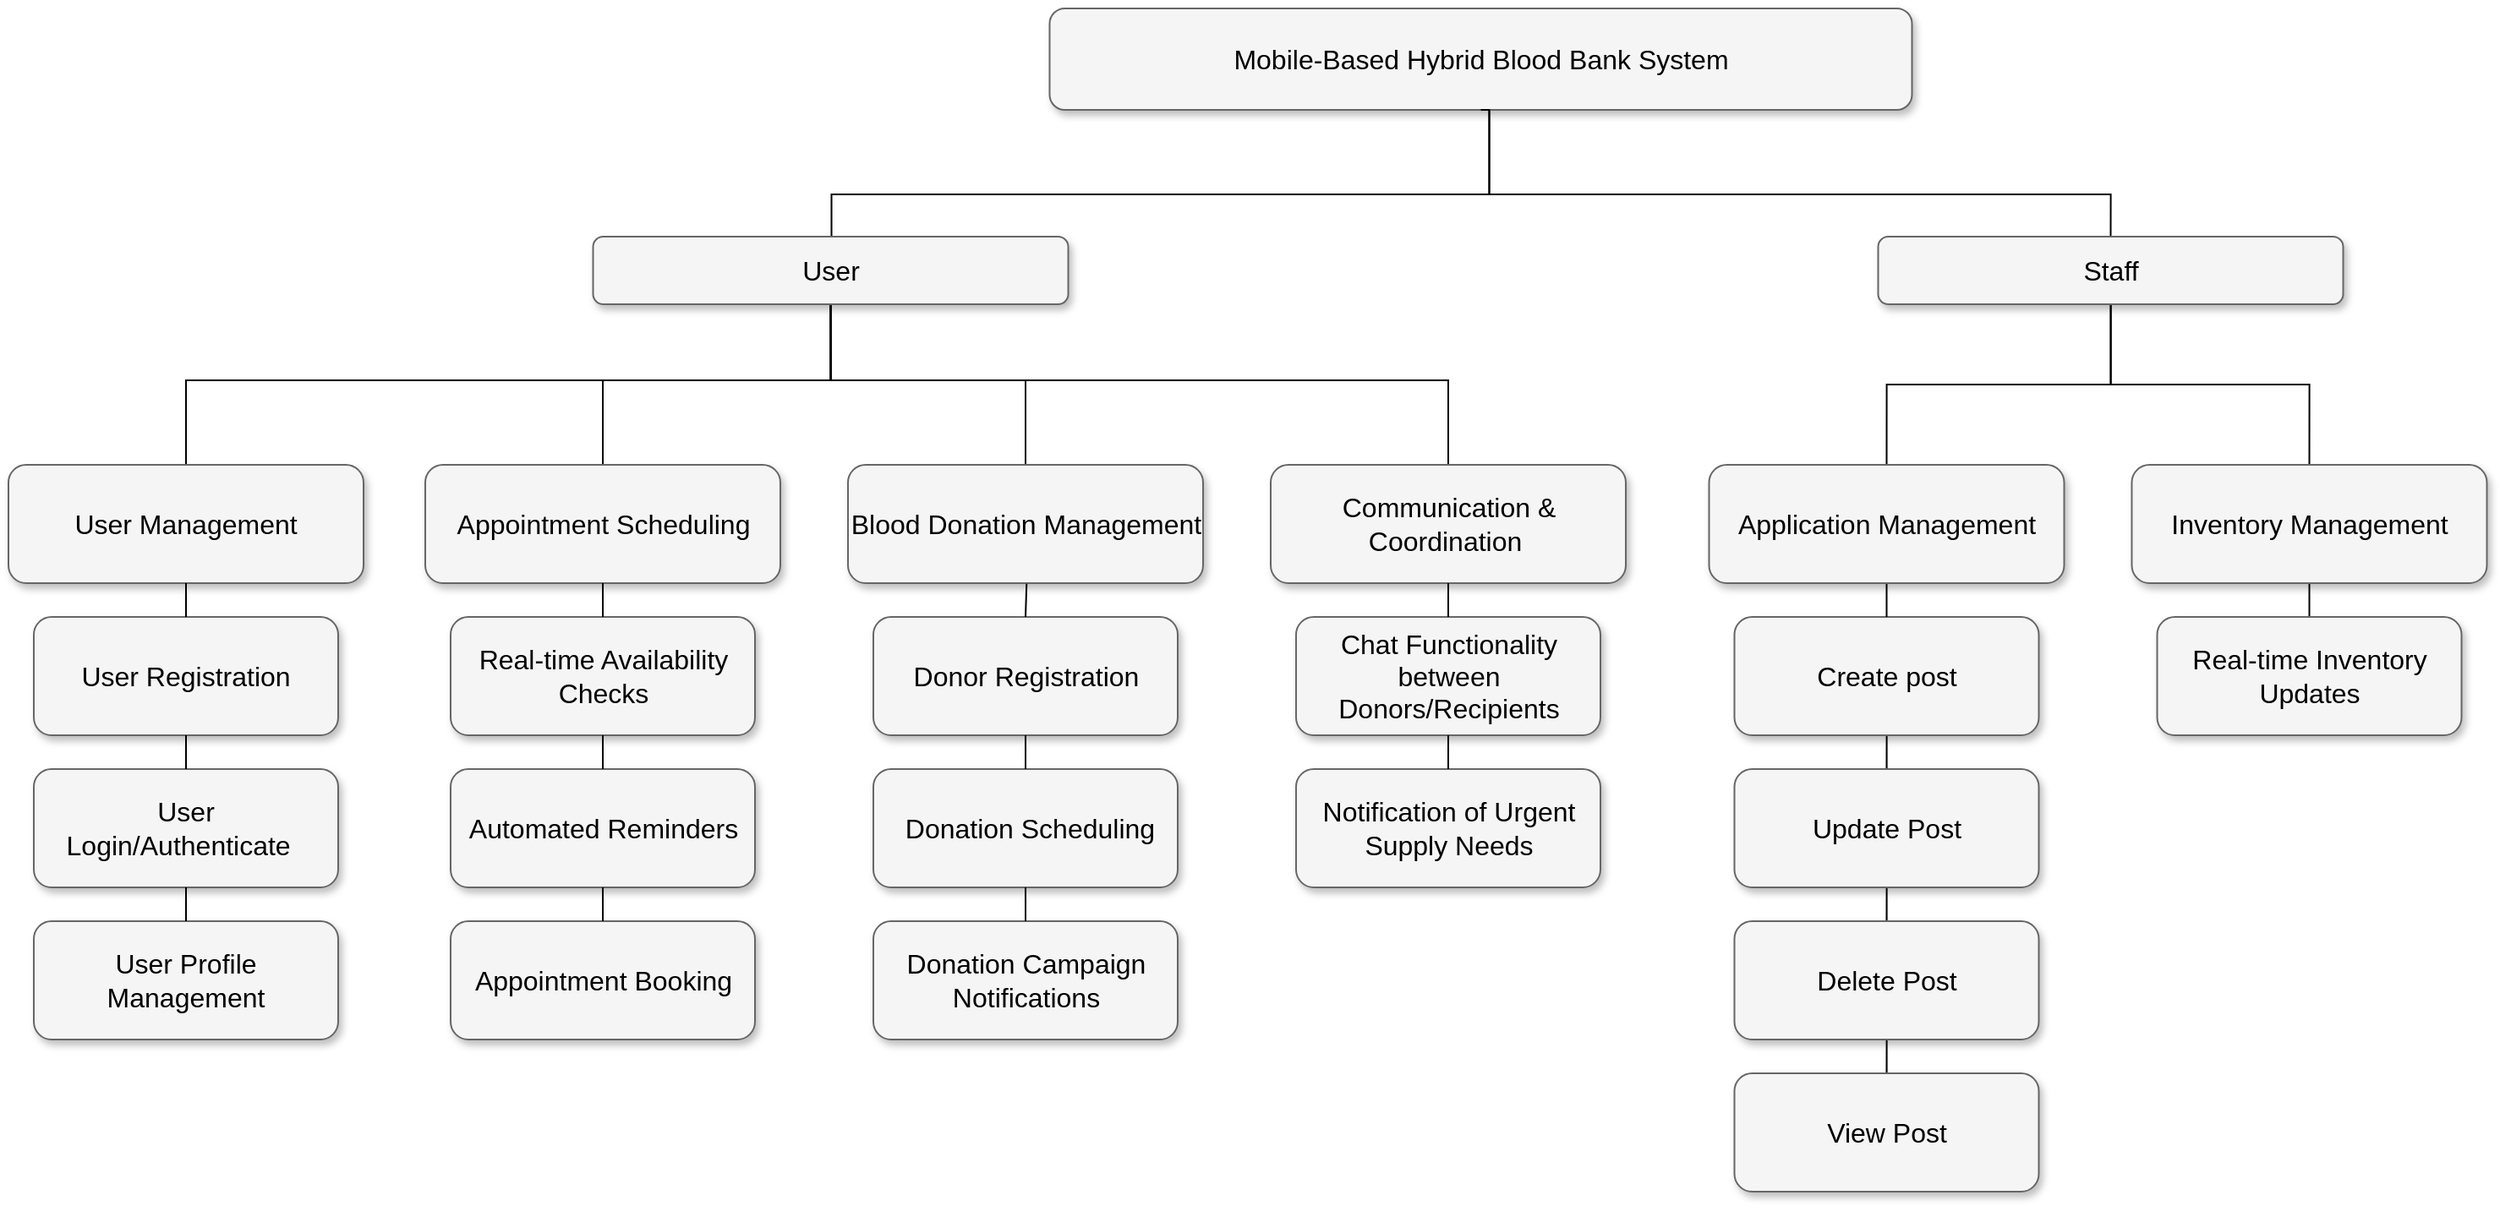 <mxfile version="24.4.2" type="github" pages="2">
  <diagram name="Page-1" id="b98fa263-6416-c6ec-5b7d-78bf54ef71d0">
    <mxGraphModel dx="1472" dy="765" grid="1" gridSize="10" guides="1" tooltips="1" connect="1" arrows="1" fold="1" page="1" pageScale="1.5" pageWidth="1169" pageHeight="826" background="none" math="0" shadow="0">
      <root>
        <mxCell id="0" style=";html=1;" />
        <mxCell id="1" style=";html=1;" parent="0" />
        <mxCell id="1aNGRb9Zcy0efrWyivjs-21" style="edgeStyle=orthogonalEdgeStyle;rounded=0;orthogonalLoop=1;jettySize=auto;html=1;endArrow=none;endFill=0;" edge="1" parent="1" source="303ed1de8c2c98b4-4" target="1aNGRb9Zcy0efrWyivjs-1">
          <mxGeometry relative="1" as="geometry">
            <Array as="points">
              <mxPoint x="1019.75" y="320" />
              <mxPoint x="630.75" y="320" />
            </Array>
          </mxGeometry>
        </mxCell>
        <mxCell id="303ed1de8c2c98b4-4" value="Mobile-Based Hybrid Blood Bank System" style="whiteSpace=wrap;html=1;rounded=1;shadow=1;strokeWidth=1;fontSize=16;align=center;fillColor=#f5f5f5;strokeColor=#666666;" parent="1" vertex="1">
          <mxGeometry x="759.75" y="210" width="510" height="60" as="geometry" />
        </mxCell>
        <mxCell id="1aNGRb9Zcy0efrWyivjs-19" style="edgeStyle=orthogonalEdgeStyle;rounded=0;orthogonalLoop=1;jettySize=auto;html=1;entryX=0.5;entryY=1;entryDx=0;entryDy=0;endArrow=none;endFill=0;" edge="1" parent="1" source="303ed1de8c2c98b4-5" target="1aNGRb9Zcy0efrWyivjs-1">
          <mxGeometry relative="1" as="geometry">
            <Array as="points">
              <mxPoint x="495.75" y="430" />
              <mxPoint x="630.75" y="430" />
            </Array>
          </mxGeometry>
        </mxCell>
        <mxCell id="303ed1de8c2c98b4-5" value="Appointment Scheduling" style="whiteSpace=wrap;html=1;rounded=1;shadow=1;strokeWidth=1;fontSize=16;align=center;fillColor=#f5f5f5;strokeColor=#666666;" parent="1" vertex="1">
          <mxGeometry x="390.5" y="480" width="210" height="70" as="geometry" />
        </mxCell>
        <mxCell id="1aNGRb9Zcy0efrWyivjs-17" style="edgeStyle=orthogonalEdgeStyle;rounded=0;orthogonalLoop=1;jettySize=auto;html=1;entryX=0.5;entryY=1;entryDx=0;entryDy=0;endArrow=none;endFill=0;" edge="1" parent="1" source="303ed1de8c2c98b4-6" target="1aNGRb9Zcy0efrWyivjs-1">
          <mxGeometry relative="1" as="geometry">
            <Array as="points">
              <mxPoint x="745.75" y="430" />
              <mxPoint x="630.75" y="430" />
            </Array>
          </mxGeometry>
        </mxCell>
        <mxCell id="303ed1de8c2c98b4-6" value="Blood Donation Management" style="whiteSpace=wrap;html=1;rounded=1;shadow=1;strokeWidth=1;fontSize=16;align=center;fillColor=#f5f5f5;strokeColor=#666666;" parent="1" vertex="1">
          <mxGeometry x="640.5" y="480" width="210" height="70" as="geometry" />
        </mxCell>
        <mxCell id="1aNGRb9Zcy0efrWyivjs-20" style="edgeStyle=orthogonalEdgeStyle;rounded=0;orthogonalLoop=1;jettySize=auto;html=1;entryX=0.5;entryY=1;entryDx=0;entryDy=0;endArrow=none;endFill=0;" edge="1" parent="1" source="303ed1de8c2c98b4-7" target="1aNGRb9Zcy0efrWyivjs-1">
          <mxGeometry relative="1" as="geometry">
            <mxPoint x="269.75" y="450" as="targetPoint" />
            <Array as="points">
              <mxPoint x="248.75" y="430" />
              <mxPoint x="629.75" y="430" />
            </Array>
          </mxGeometry>
        </mxCell>
        <mxCell id="303ed1de8c2c98b4-7" value="User Management" style="whiteSpace=wrap;html=1;rounded=1;shadow=1;strokeWidth=1;fontSize=16;align=center;fillColor=#f5f5f5;strokeColor=#666666;" parent="1" vertex="1">
          <mxGeometry x="144" y="480" width="210" height="70" as="geometry" />
        </mxCell>
        <mxCell id="1aNGRb9Zcy0efrWyivjs-15" style="edgeStyle=orthogonalEdgeStyle;rounded=0;orthogonalLoop=1;jettySize=auto;html=1;entryX=0.5;entryY=1;entryDx=0;entryDy=0;endArrow=none;endFill=0;" edge="1" parent="1" source="303ed1de8c2c98b4-8" target="1aNGRb9Zcy0efrWyivjs-1">
          <mxGeometry relative="1" as="geometry">
            <Array as="points">
              <mxPoint x="995.75" y="430" />
              <mxPoint x="630.75" y="430" />
            </Array>
          </mxGeometry>
        </mxCell>
        <mxCell id="303ed1de8c2c98b4-8" value="Communication &amp;amp; Coordination&amp;nbsp;" style="whiteSpace=wrap;html=1;rounded=1;shadow=1;strokeWidth=1;fontSize=16;align=center;fillColor=#f5f5f5;strokeColor=#666666;" parent="1" vertex="1">
          <mxGeometry x="890.5" y="480" width="210" height="70" as="geometry" />
        </mxCell>
        <mxCell id="1aNGRb9Zcy0efrWyivjs-23" style="edgeStyle=orthogonalEdgeStyle;rounded=0;orthogonalLoop=1;jettySize=auto;html=1;entryX=0.5;entryY=1;entryDx=0;entryDy=0;endArrow=none;endFill=0;exitX=0.5;exitY=0;exitDx=0;exitDy=0;" edge="1" parent="1" source="303ed1de8c2c98b4-9" target="303ed1de8c2c98b4-4">
          <mxGeometry relative="1" as="geometry">
            <Array as="points">
              <mxPoint x="1387.75" y="320" />
              <mxPoint x="1019.75" y="320" />
              <mxPoint x="1019.75" y="270" />
            </Array>
          </mxGeometry>
        </mxCell>
        <mxCell id="1aNGRb9Zcy0efrWyivjs-56" style="edgeStyle=orthogonalEdgeStyle;rounded=0;orthogonalLoop=1;jettySize=auto;html=1;entryX=0.5;entryY=0;entryDx=0;entryDy=0;endArrow=none;endFill=0;" edge="1" parent="1" source="303ed1de8c2c98b4-9" target="1aNGRb9Zcy0efrWyivjs-30">
          <mxGeometry relative="1" as="geometry" />
        </mxCell>
        <mxCell id="1aNGRb9Zcy0efrWyivjs-57" style="edgeStyle=orthogonalEdgeStyle;rounded=0;orthogonalLoop=1;jettySize=auto;html=1;entryX=0.5;entryY=0;entryDx=0;entryDy=0;endArrow=none;endFill=0;" edge="1" parent="1" source="303ed1de8c2c98b4-9" target="1aNGRb9Zcy0efrWyivjs-25">
          <mxGeometry relative="1" as="geometry" />
        </mxCell>
        <mxCell id="303ed1de8c2c98b4-9" value="Staff" style="whiteSpace=wrap;html=1;rounded=1;shadow=1;strokeWidth=1;fontSize=16;align=center;fillColor=#f5f5f5;strokeColor=#666666;" parent="1" vertex="1">
          <mxGeometry x="1249.75" y="345" width="275" height="40" as="geometry" />
        </mxCell>
        <mxCell id="303ed1de8c2c98b4-15" value="&amp;nbsp;User Registration&amp;nbsp;" style="whiteSpace=wrap;html=1;rounded=1;shadow=1;strokeWidth=1;fontSize=16;align=center;fillColor=#f5f5f5;strokeColor=#666666;" parent="1" vertex="1">
          <mxGeometry x="159" y="570" width="180" height="70" as="geometry" />
        </mxCell>
        <mxCell id="izY5SlkCkCMAxcJ_Fvx5-6" value="User Login/Authenticate&amp;nbsp;&amp;nbsp;" style="whiteSpace=wrap;html=1;rounded=1;shadow=1;strokeWidth=1;fontSize=16;align=center;fillColor=#f5f5f5;strokeColor=#666666;" vertex="1" parent="1">
          <mxGeometry x="159" y="660" width="180" height="70" as="geometry" />
        </mxCell>
        <mxCell id="izY5SlkCkCMAxcJ_Fvx5-7" value="User Profile Management" style="whiteSpace=wrap;html=1;rounded=1;shadow=1;strokeWidth=1;fontSize=16;align=center;fillColor=#f5f5f5;strokeColor=#666666;" vertex="1" parent="1">
          <mxGeometry x="159" y="750" width="180" height="70" as="geometry" />
        </mxCell>
        <mxCell id="izY5SlkCkCMAxcJ_Fvx5-11" value="" style="endArrow=none;html=1;rounded=0;entryX=0.5;entryY=1;entryDx=0;entryDy=0;" edge="1" parent="1" source="izY5SlkCkCMAxcJ_Fvx5-7" target="izY5SlkCkCMAxcJ_Fvx5-6">
          <mxGeometry width="50" height="50" relative="1" as="geometry">
            <mxPoint x="295" y="805" as="sourcePoint" />
            <mxPoint x="280.5" y="800" as="targetPoint" />
          </mxGeometry>
        </mxCell>
        <mxCell id="izY5SlkCkCMAxcJ_Fvx5-14" value="" style="endArrow=none;html=1;rounded=0;entryX=0.5;entryY=1;entryDx=0;entryDy=0;exitX=0.5;exitY=0;exitDx=0;exitDy=0;" edge="1" parent="1" source="izY5SlkCkCMAxcJ_Fvx5-6" target="303ed1de8c2c98b4-15">
          <mxGeometry width="50" height="50" relative="1" as="geometry">
            <mxPoint x="280.5" y="755" as="sourcePoint" />
            <mxPoint x="301" y="715" as="targetPoint" />
          </mxGeometry>
        </mxCell>
        <mxCell id="izY5SlkCkCMAxcJ_Fvx5-16" value="" style="endArrow=none;html=1;rounded=0;entryX=0.5;entryY=1;entryDx=0;entryDy=0;exitX=0.5;exitY=0;exitDx=0;exitDy=0;" edge="1" parent="1" source="303ed1de8c2c98b4-15" target="303ed1de8c2c98b4-7">
          <mxGeometry width="50" height="50" relative="1" as="geometry">
            <mxPoint x="332.5" y="643" as="sourcePoint" />
            <mxPoint x="332.5" y="610" as="targetPoint" />
          </mxGeometry>
        </mxCell>
        <mxCell id="izY5SlkCkCMAxcJ_Fvx5-25" value="Real-time Availability Checks" style="whiteSpace=wrap;html=1;rounded=1;shadow=1;strokeWidth=1;fontSize=16;align=center;fillColor=#f5f5f5;strokeColor=#666666;" vertex="1" parent="1">
          <mxGeometry x="405.5" y="570" width="180" height="70" as="geometry" />
        </mxCell>
        <mxCell id="izY5SlkCkCMAxcJ_Fvx5-26" value="Automated Reminders" style="whiteSpace=wrap;html=1;rounded=1;shadow=1;strokeWidth=1;fontSize=16;align=center;fillColor=#f5f5f5;strokeColor=#666666;" vertex="1" parent="1">
          <mxGeometry x="405.5" y="660" width="180" height="70" as="geometry" />
        </mxCell>
        <mxCell id="izY5SlkCkCMAxcJ_Fvx5-27" value="Appointment Booking" style="whiteSpace=wrap;html=1;rounded=1;shadow=1;strokeWidth=1;fontSize=16;align=center;fillColor=#f5f5f5;strokeColor=#666666;" vertex="1" parent="1">
          <mxGeometry x="405.5" y="750" width="180" height="70" as="geometry" />
        </mxCell>
        <mxCell id="izY5SlkCkCMAxcJ_Fvx5-28" value="" style="endArrow=none;html=1;rounded=0;entryX=0.5;entryY=1;entryDx=0;entryDy=0;" edge="1" parent="1" source="izY5SlkCkCMAxcJ_Fvx5-27" target="izY5SlkCkCMAxcJ_Fvx5-26">
          <mxGeometry width="50" height="50" relative="1" as="geometry">
            <mxPoint x="652.5" y="765" as="sourcePoint" />
            <mxPoint x="702.5" y="715" as="targetPoint" />
          </mxGeometry>
        </mxCell>
        <mxCell id="izY5SlkCkCMAxcJ_Fvx5-29" value="" style="endArrow=none;html=1;rounded=0;entryX=0.5;entryY=1;entryDx=0;entryDy=0;exitX=0.5;exitY=0;exitDx=0;exitDy=0;" edge="1" parent="1" source="izY5SlkCkCMAxcJ_Fvx5-26" target="izY5SlkCkCMAxcJ_Fvx5-25">
          <mxGeometry width="50" height="50" relative="1" as="geometry">
            <mxPoint x="658.5" y="708" as="sourcePoint" />
            <mxPoint x="658.5" y="675" as="targetPoint" />
          </mxGeometry>
        </mxCell>
        <mxCell id="izY5SlkCkCMAxcJ_Fvx5-30" value="" style="endArrow=none;html=1;rounded=0;entryX=0.5;entryY=1;entryDx=0;entryDy=0;exitX=0.5;exitY=0;exitDx=0;exitDy=0;" edge="1" parent="1" source="izY5SlkCkCMAxcJ_Fvx5-25" target="303ed1de8c2c98b4-5">
          <mxGeometry width="50" height="50" relative="1" as="geometry">
            <mxPoint x="620.5" y="670" as="sourcePoint" />
            <mxPoint x="718" y="555" as="targetPoint" />
          </mxGeometry>
        </mxCell>
        <mxCell id="izY5SlkCkCMAxcJ_Fvx5-34" value="Donor Registration" style="whiteSpace=wrap;html=1;rounded=1;shadow=1;strokeWidth=1;fontSize=16;align=center;fillColor=#f5f5f5;strokeColor=#666666;" vertex="1" parent="1">
          <mxGeometry x="655.5" y="570" width="180" height="70" as="geometry" />
        </mxCell>
        <mxCell id="izY5SlkCkCMAxcJ_Fvx5-35" value="&amp;nbsp;Donation Scheduling" style="whiteSpace=wrap;html=1;rounded=1;shadow=1;strokeWidth=1;fontSize=16;align=center;fillColor=#f5f5f5;strokeColor=#666666;" vertex="1" parent="1">
          <mxGeometry x="655.5" y="660" width="180" height="70" as="geometry" />
        </mxCell>
        <mxCell id="izY5SlkCkCMAxcJ_Fvx5-36" value="Donation Campaign Notifications" style="whiteSpace=wrap;html=1;rounded=1;shadow=1;strokeWidth=1;fontSize=16;align=center;fillColor=#f5f5f5;strokeColor=#666666;" vertex="1" parent="1">
          <mxGeometry x="655.5" y="750" width="180" height="70" as="geometry" />
        </mxCell>
        <mxCell id="izY5SlkCkCMAxcJ_Fvx5-37" value="" style="endArrow=none;html=1;rounded=0;entryX=0.5;entryY=1;entryDx=0;entryDy=0;" edge="1" parent="1" source="izY5SlkCkCMAxcJ_Fvx5-36" target="izY5SlkCkCMAxcJ_Fvx5-35">
          <mxGeometry width="50" height="50" relative="1" as="geometry">
            <mxPoint x="968" y="765" as="sourcePoint" />
            <mxPoint x="1018" y="715" as="targetPoint" />
          </mxGeometry>
        </mxCell>
        <mxCell id="izY5SlkCkCMAxcJ_Fvx5-38" value="" style="endArrow=none;html=1;rounded=0;entryX=0.5;entryY=1;entryDx=0;entryDy=0;exitX=0.5;exitY=0;exitDx=0;exitDy=0;" edge="1" parent="1" source="izY5SlkCkCMAxcJ_Fvx5-35" target="izY5SlkCkCMAxcJ_Fvx5-34">
          <mxGeometry width="50" height="50" relative="1" as="geometry">
            <mxPoint x="974" y="708" as="sourcePoint" />
            <mxPoint x="974" y="675" as="targetPoint" />
          </mxGeometry>
        </mxCell>
        <mxCell id="izY5SlkCkCMAxcJ_Fvx5-42" value="" style="endArrow=none;html=1;rounded=0;entryX=0.5;entryY=0;entryDx=0;entryDy=0;exitX=0.503;exitY=1.006;exitDx=0;exitDy=0;exitPerimeter=0;" edge="1" parent="1" source="303ed1de8c2c98b4-6" target="izY5SlkCkCMAxcJ_Fvx5-34">
          <mxGeometry width="50" height="50" relative="1" as="geometry">
            <mxPoint x="910.5" y="675" as="sourcePoint" />
            <mxPoint x="960.5" y="625" as="targetPoint" />
          </mxGeometry>
        </mxCell>
        <mxCell id="izY5SlkCkCMAxcJ_Fvx5-46" value="Chat Functionality between Donors/Recipients" style="whiteSpace=wrap;html=1;rounded=1;shadow=1;strokeWidth=1;fontSize=16;align=center;fillColor=#f5f5f5;strokeColor=#666666;" vertex="1" parent="1">
          <mxGeometry x="905.5" y="570" width="180" height="70" as="geometry" />
        </mxCell>
        <mxCell id="izY5SlkCkCMAxcJ_Fvx5-47" value="Notification of Urgent Supply Needs" style="whiteSpace=wrap;html=1;rounded=1;shadow=1;strokeWidth=1;fontSize=16;align=center;fillColor=#f5f5f5;strokeColor=#666666;" vertex="1" parent="1">
          <mxGeometry x="905.5" y="660" width="180" height="70" as="geometry" />
        </mxCell>
        <mxCell id="izY5SlkCkCMAxcJ_Fvx5-50" value="" style="endArrow=none;html=1;rounded=0;entryX=0.5;entryY=1;entryDx=0;entryDy=0;exitX=0.5;exitY=0;exitDx=0;exitDy=0;" edge="1" parent="1" source="izY5SlkCkCMAxcJ_Fvx5-47" target="izY5SlkCkCMAxcJ_Fvx5-46">
          <mxGeometry width="50" height="50" relative="1" as="geometry">
            <mxPoint x="1275.5" y="708" as="sourcePoint" />
            <mxPoint x="1275.5" y="675" as="targetPoint" />
          </mxGeometry>
        </mxCell>
        <mxCell id="izY5SlkCkCMAxcJ_Fvx5-51" value="" style="endArrow=none;html=1;rounded=0;entryX=0.5;entryY=0;entryDx=0;entryDy=0;exitX=0.5;exitY=1;exitDx=0;exitDy=0;" edge="1" parent="1" target="izY5SlkCkCMAxcJ_Fvx5-46" source="303ed1de8c2c98b4-8">
          <mxGeometry width="50" height="50" relative="1" as="geometry">
            <mxPoint x="1255" y="610" as="sourcePoint" />
            <mxPoint x="1262" y="625" as="targetPoint" />
          </mxGeometry>
        </mxCell>
        <mxCell id="1aNGRb9Zcy0efrWyivjs-1" value="User" style="whiteSpace=wrap;html=1;rounded=1;shadow=1;strokeWidth=1;fontSize=16;align=center;fillColor=#f5f5f5;strokeColor=#666666;" vertex="1" parent="1">
          <mxGeometry x="489.75" y="345" width="281" height="40" as="geometry" />
        </mxCell>
        <mxCell id="1aNGRb9Zcy0efrWyivjs-47" style="edgeStyle=orthogonalEdgeStyle;rounded=0;orthogonalLoop=1;jettySize=auto;html=1;exitX=0.5;exitY=1;exitDx=0;exitDy=0;entryX=0.5;entryY=0;entryDx=0;entryDy=0;endArrow=none;endFill=0;" edge="1" parent="1" source="1aNGRb9Zcy0efrWyivjs-25" target="1aNGRb9Zcy0efrWyivjs-28">
          <mxGeometry relative="1" as="geometry" />
        </mxCell>
        <mxCell id="1aNGRb9Zcy0efrWyivjs-25" value="Inventory Management" style="whiteSpace=wrap;html=1;rounded=1;shadow=1;strokeWidth=1;fontSize=16;align=center;fillColor=#f5f5f5;strokeColor=#666666;" vertex="1" parent="1">
          <mxGeometry x="1399.75" y="480" width="210" height="70" as="geometry" />
        </mxCell>
        <mxCell id="1aNGRb9Zcy0efrWyivjs-36" style="edgeStyle=orthogonalEdgeStyle;rounded=0;orthogonalLoop=1;jettySize=auto;html=1;entryX=0.5;entryY=0;entryDx=0;entryDy=0;endArrow=none;endFill=0;" edge="1" parent="1" source="1aNGRb9Zcy0efrWyivjs-26" target="1aNGRb9Zcy0efrWyivjs-31">
          <mxGeometry relative="1" as="geometry" />
        </mxCell>
        <mxCell id="1aNGRb9Zcy0efrWyivjs-26" value="Create post" style="whiteSpace=wrap;html=1;rounded=1;shadow=1;strokeWidth=1;fontSize=16;align=center;fillColor=#f5f5f5;strokeColor=#666666;" vertex="1" parent="1">
          <mxGeometry x="1164.75" y="570" width="180" height="70" as="geometry" />
        </mxCell>
        <mxCell id="1aNGRb9Zcy0efrWyivjs-28" value="Real-time Inventory Updates" style="whiteSpace=wrap;html=1;rounded=1;shadow=1;strokeWidth=1;fontSize=16;align=center;fillColor=#f5f5f5;strokeColor=#666666;" vertex="1" parent="1">
          <mxGeometry x="1414.75" y="570" width="180" height="70" as="geometry" />
        </mxCell>
        <mxCell id="1aNGRb9Zcy0efrWyivjs-35" style="edgeStyle=orthogonalEdgeStyle;rounded=0;orthogonalLoop=1;jettySize=auto;html=1;exitX=0.5;exitY=1;exitDx=0;exitDy=0;entryX=0.5;entryY=0;entryDx=0;entryDy=0;endArrow=none;endFill=0;" edge="1" parent="1" source="1aNGRb9Zcy0efrWyivjs-30" target="1aNGRb9Zcy0efrWyivjs-26">
          <mxGeometry relative="1" as="geometry" />
        </mxCell>
        <mxCell id="1aNGRb9Zcy0efrWyivjs-30" value="Application Management" style="whiteSpace=wrap;html=1;rounded=1;shadow=1;strokeWidth=1;fontSize=16;align=center;fillColor=#f5f5f5;strokeColor=#666666;" vertex="1" parent="1">
          <mxGeometry x="1149.75" y="480" width="210" height="70" as="geometry" />
        </mxCell>
        <mxCell id="1aNGRb9Zcy0efrWyivjs-41" style="edgeStyle=orthogonalEdgeStyle;rounded=0;orthogonalLoop=1;jettySize=auto;html=1;entryX=0.5;entryY=0;entryDx=0;entryDy=0;endArrow=none;endFill=0;" edge="1" parent="1" source="1aNGRb9Zcy0efrWyivjs-31" target="1aNGRb9Zcy0efrWyivjs-32">
          <mxGeometry relative="1" as="geometry" />
        </mxCell>
        <mxCell id="1aNGRb9Zcy0efrWyivjs-31" value="Update Post" style="whiteSpace=wrap;html=1;rounded=1;shadow=1;strokeWidth=1;fontSize=16;align=center;fillColor=#f5f5f5;strokeColor=#666666;" vertex="1" parent="1">
          <mxGeometry x="1164.75" y="660" width="180" height="70" as="geometry" />
        </mxCell>
        <mxCell id="1aNGRb9Zcy0efrWyivjs-44" style="edgeStyle=orthogonalEdgeStyle;rounded=0;orthogonalLoop=1;jettySize=auto;html=1;entryX=0.5;entryY=0;entryDx=0;entryDy=0;endArrow=none;endFill=0;" edge="1" parent="1" source="1aNGRb9Zcy0efrWyivjs-32" target="1aNGRb9Zcy0efrWyivjs-33">
          <mxGeometry relative="1" as="geometry" />
        </mxCell>
        <mxCell id="1aNGRb9Zcy0efrWyivjs-32" value="Delete Post" style="whiteSpace=wrap;html=1;rounded=1;shadow=1;strokeWidth=1;fontSize=16;align=center;fillColor=#f5f5f5;strokeColor=#666666;" vertex="1" parent="1">
          <mxGeometry x="1164.75" y="750" width="180" height="70" as="geometry" />
        </mxCell>
        <mxCell id="1aNGRb9Zcy0efrWyivjs-33" value="View Post" style="whiteSpace=wrap;html=1;rounded=1;shadow=1;strokeWidth=1;fontSize=16;align=center;fillColor=#f5f5f5;strokeColor=#666666;" vertex="1" parent="1">
          <mxGeometry x="1164.75" y="840" width="180" height="70" as="geometry" />
        </mxCell>
      </root>
    </mxGraphModel>
  </diagram>
  <diagram id="THAyg3B62XdpRPFAK3Jd" name="Page-2">
    <mxGraphModel grid="1" page="1" gridSize="10" guides="1" tooltips="1" connect="1" arrows="1" fold="1" pageScale="1" pageWidth="1169" pageHeight="827" math="0" shadow="0">
      <root>
        <mxCell id="0" />
        <mxCell id="1" parent="0" />
      </root>
    </mxGraphModel>
  </diagram>
</mxfile>
